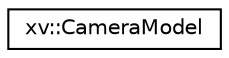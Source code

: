 digraph "Graphical Class Hierarchy"
{
 // LATEX_PDF_SIZE
  edge [fontname="Helvetica",fontsize="10",labelfontname="Helvetica",labelfontsize="10"];
  node [fontname="Helvetica",fontsize="10",shape=record];
  rankdir="LR";
  Node0 [label="xv::CameraModel",height=0.2,width=0.4,color="black", fillcolor="white", style="filled",URL="$classxv_1_1CameraModel.html",tooltip="Generic camera model."];
}
